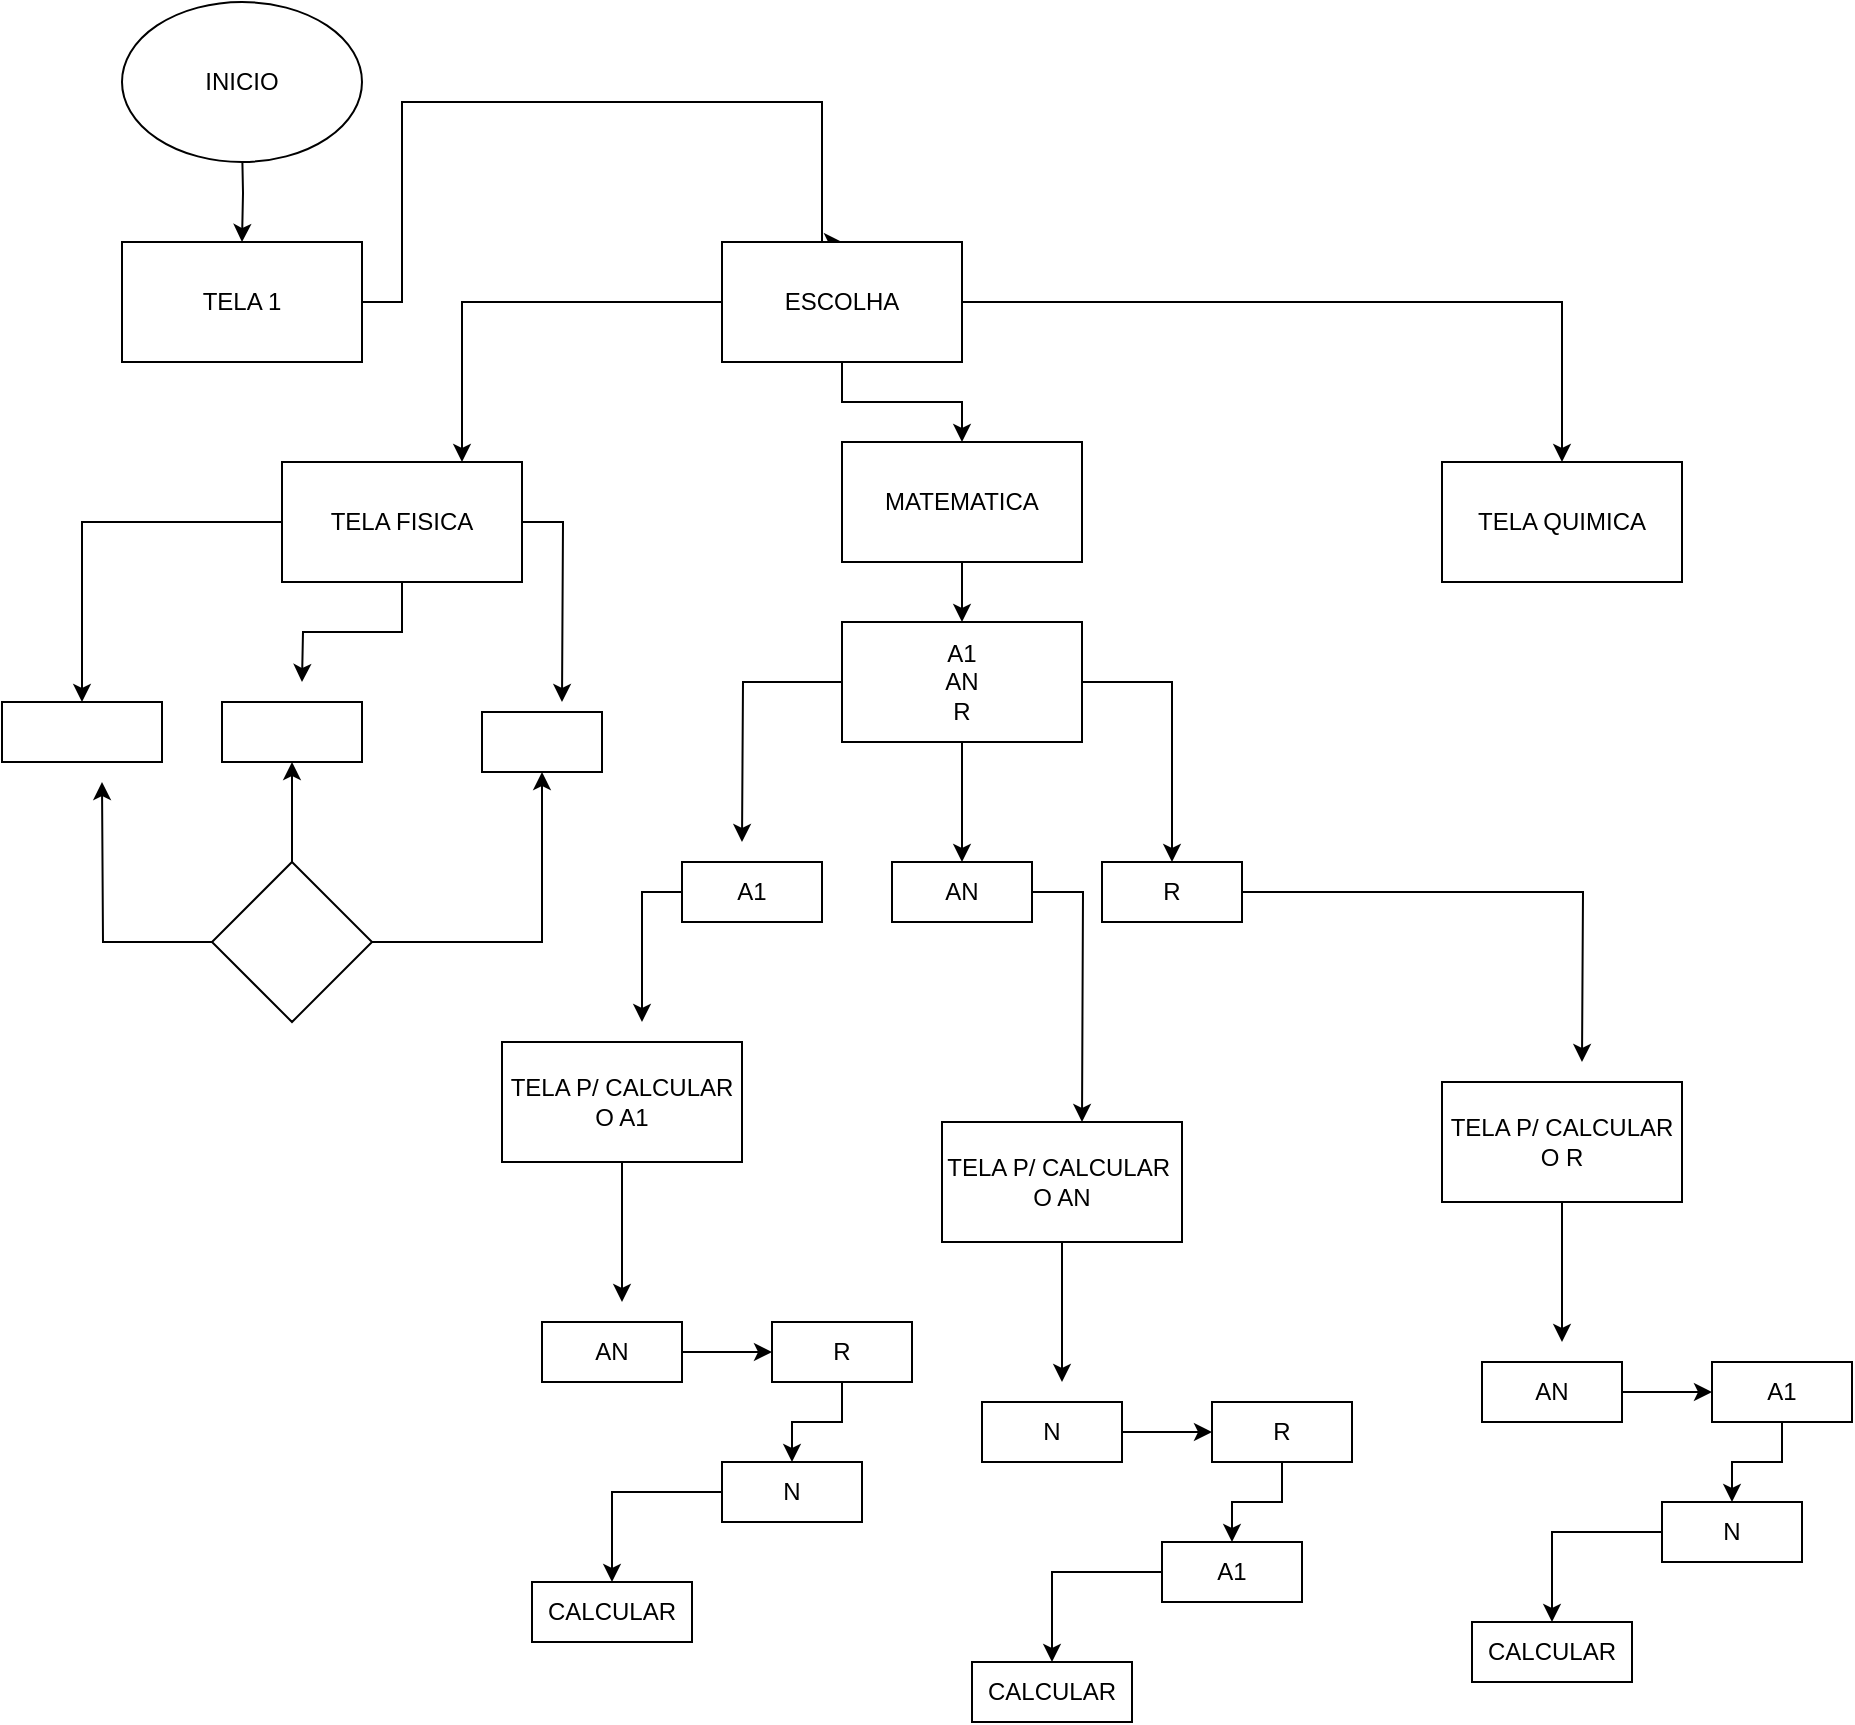 <mxfile version="22.1.0" type="github">
  <diagram name="Página-1" id="5s9Gq-krAK9BcM5YJaVG">
    <mxGraphModel dx="1985" dy="612" grid="1" gridSize="10" guides="1" tooltips="1" connect="1" arrows="1" fold="1" page="1" pageScale="1" pageWidth="827" pageHeight="1169" math="0" shadow="0">
      <root>
        <mxCell id="0" />
        <mxCell id="1" parent="0" />
        <mxCell id="2KAfMyDs_t2Mga4Ne8DI-3" value="" style="edgeStyle=orthogonalEdgeStyle;rounded=0;orthogonalLoop=1;jettySize=auto;html=1;" parent="1" target="2KAfMyDs_t2Mga4Ne8DI-2" edge="1">
          <mxGeometry relative="1" as="geometry">
            <mxPoint x="80" y="80" as="sourcePoint" />
          </mxGeometry>
        </mxCell>
        <mxCell id="2KAfMyDs_t2Mga4Ne8DI-25" style="edgeStyle=orthogonalEdgeStyle;rounded=0;orthogonalLoop=1;jettySize=auto;html=1;entryX=0.5;entryY=0;entryDx=0;entryDy=0;" parent="1" source="2KAfMyDs_t2Mga4Ne8DI-2" target="2KAfMyDs_t2Mga4Ne8DI-13" edge="1">
          <mxGeometry relative="1" as="geometry">
            <mxPoint x="160" y="60" as="targetPoint" />
            <Array as="points">
              <mxPoint x="160" y="160" />
              <mxPoint x="160" y="60" />
              <mxPoint x="370" y="60" />
              <mxPoint x="370" y="130" />
            </Array>
          </mxGeometry>
        </mxCell>
        <mxCell id="2KAfMyDs_t2Mga4Ne8DI-2" value="TELA 1" style="rounded=0;whiteSpace=wrap;html=1;" parent="1" vertex="1">
          <mxGeometry x="20" y="130" width="120" height="60" as="geometry" />
        </mxCell>
        <mxCell id="mUJ-W8CH7lGja5OmorQU-2" value="" style="edgeStyle=orthogonalEdgeStyle;rounded=0;orthogonalLoop=1;jettySize=auto;html=1;" parent="1" source="2KAfMyDs_t2Mga4Ne8DI-9" edge="1">
          <mxGeometry relative="1" as="geometry">
            <mxPoint x="110" y="350" as="targetPoint" />
          </mxGeometry>
        </mxCell>
        <mxCell id="mUJ-W8CH7lGja5OmorQU-4" value="" style="edgeStyle=orthogonalEdgeStyle;rounded=0;orthogonalLoop=1;jettySize=auto;html=1;" parent="1" source="2KAfMyDs_t2Mga4Ne8DI-9" target="mUJ-W8CH7lGja5OmorQU-3" edge="1">
          <mxGeometry relative="1" as="geometry" />
        </mxCell>
        <mxCell id="mUJ-W8CH7lGja5OmorQU-15" style="edgeStyle=orthogonalEdgeStyle;rounded=0;orthogonalLoop=1;jettySize=auto;html=1;" parent="1" source="2KAfMyDs_t2Mga4Ne8DI-9" edge="1">
          <mxGeometry relative="1" as="geometry">
            <mxPoint x="240" y="360" as="targetPoint" />
          </mxGeometry>
        </mxCell>
        <mxCell id="2KAfMyDs_t2Mga4Ne8DI-9" value="TELA FISICA" style="rounded=0;whiteSpace=wrap;html=1;" parent="1" vertex="1">
          <mxGeometry x="100" y="240" width="120" height="60" as="geometry" />
        </mxCell>
        <mxCell id="2KAfMyDs_t2Mga4Ne8DI-16" value="" style="edgeStyle=orthogonalEdgeStyle;rounded=0;orthogonalLoop=1;jettySize=auto;html=1;" parent="1" source="2KAfMyDs_t2Mga4Ne8DI-13" target="2KAfMyDs_t2Mga4Ne8DI-15" edge="1">
          <mxGeometry relative="1" as="geometry" />
        </mxCell>
        <mxCell id="2KAfMyDs_t2Mga4Ne8DI-21" value="" style="edgeStyle=orthogonalEdgeStyle;rounded=0;orthogonalLoop=1;jettySize=auto;html=1;" parent="1" source="2KAfMyDs_t2Mga4Ne8DI-13" target="2KAfMyDs_t2Mga4Ne8DI-20" edge="1">
          <mxGeometry relative="1" as="geometry" />
        </mxCell>
        <mxCell id="2KAfMyDs_t2Mga4Ne8DI-26" style="edgeStyle=orthogonalEdgeStyle;rounded=0;orthogonalLoop=1;jettySize=auto;html=1;entryX=0.75;entryY=0;entryDx=0;entryDy=0;" parent="1" source="2KAfMyDs_t2Mga4Ne8DI-13" target="2KAfMyDs_t2Mga4Ne8DI-9" edge="1">
          <mxGeometry relative="1" as="geometry" />
        </mxCell>
        <mxCell id="2KAfMyDs_t2Mga4Ne8DI-13" value="ESCOLHA" style="rounded=0;whiteSpace=wrap;html=1;" parent="1" vertex="1">
          <mxGeometry x="320" y="130" width="120" height="60" as="geometry" />
        </mxCell>
        <mxCell id="2KAfMyDs_t2Mga4Ne8DI-15" value="TELA QUIMICA" style="whiteSpace=wrap;html=1;rounded=0;" parent="1" vertex="1">
          <mxGeometry x="680" y="240" width="120" height="60" as="geometry" />
        </mxCell>
        <mxCell id="2KAfMyDs_t2Mga4Ne8DI-28" value="" style="edgeStyle=orthogonalEdgeStyle;rounded=0;orthogonalLoop=1;jettySize=auto;html=1;" parent="1" source="2KAfMyDs_t2Mga4Ne8DI-20" target="2KAfMyDs_t2Mga4Ne8DI-27" edge="1">
          <mxGeometry relative="1" as="geometry" />
        </mxCell>
        <mxCell id="2KAfMyDs_t2Mga4Ne8DI-20" value="MATEMATICA" style="rounded=0;whiteSpace=wrap;html=1;" parent="1" vertex="1">
          <mxGeometry x="380" y="230" width="120" height="60" as="geometry" />
        </mxCell>
        <mxCell id="2KAfMyDs_t2Mga4Ne8DI-24" value="INICIO" style="ellipse;whiteSpace=wrap;html=1;" parent="1" vertex="1">
          <mxGeometry x="20" y="10" width="120" height="80" as="geometry" />
        </mxCell>
        <mxCell id="5aIwlnmlI-dHs6RW7xrG-16" value="" style="edgeStyle=orthogonalEdgeStyle;rounded=0;orthogonalLoop=1;jettySize=auto;html=1;" edge="1" parent="1" source="2KAfMyDs_t2Mga4Ne8DI-27" target="5aIwlnmlI-dHs6RW7xrG-15">
          <mxGeometry relative="1" as="geometry" />
        </mxCell>
        <mxCell id="5aIwlnmlI-dHs6RW7xrG-21" style="edgeStyle=orthogonalEdgeStyle;rounded=0;orthogonalLoop=1;jettySize=auto;html=1;entryX=0.5;entryY=0;entryDx=0;entryDy=0;" edge="1" parent="1" source="2KAfMyDs_t2Mga4Ne8DI-27" target="5aIwlnmlI-dHs6RW7xrG-18">
          <mxGeometry relative="1" as="geometry" />
        </mxCell>
        <mxCell id="5aIwlnmlI-dHs6RW7xrG-23" style="edgeStyle=orthogonalEdgeStyle;rounded=0;orthogonalLoop=1;jettySize=auto;html=1;" edge="1" parent="1" source="2KAfMyDs_t2Mga4Ne8DI-27">
          <mxGeometry relative="1" as="geometry">
            <mxPoint x="330" y="430" as="targetPoint" />
          </mxGeometry>
        </mxCell>
        <mxCell id="2KAfMyDs_t2Mga4Ne8DI-27" value="A1&lt;br&gt;AN&lt;br&gt;R" style="whiteSpace=wrap;html=1;rounded=0;" parent="1" vertex="1">
          <mxGeometry x="380" y="320" width="120" height="60" as="geometry" />
        </mxCell>
        <mxCell id="mUJ-W8CH7lGja5OmorQU-3" value="" style="whiteSpace=wrap;html=1;rounded=0;" parent="1" vertex="1">
          <mxGeometry x="-40" y="360" width="80" height="30" as="geometry" />
        </mxCell>
        <mxCell id="mUJ-W8CH7lGja5OmorQU-7" value="" style="rounded=0;whiteSpace=wrap;html=1;" parent="1" vertex="1">
          <mxGeometry x="70" y="360" width="70" height="30" as="geometry" />
        </mxCell>
        <mxCell id="mUJ-W8CH7lGja5OmorQU-8" value="" style="rounded=0;whiteSpace=wrap;html=1;" parent="1" vertex="1">
          <mxGeometry x="200" y="365" width="60" height="30" as="geometry" />
        </mxCell>
        <mxCell id="mUJ-W8CH7lGja5OmorQU-12" style="edgeStyle=orthogonalEdgeStyle;rounded=0;orthogonalLoop=1;jettySize=auto;html=1;" parent="1" source="mUJ-W8CH7lGja5OmorQU-10" edge="1">
          <mxGeometry relative="1" as="geometry">
            <mxPoint x="10" y="400" as="targetPoint" />
          </mxGeometry>
        </mxCell>
        <mxCell id="mUJ-W8CH7lGja5OmorQU-13" value="" style="edgeStyle=orthogonalEdgeStyle;rounded=0;orthogonalLoop=1;jettySize=auto;html=1;" parent="1" source="mUJ-W8CH7lGja5OmorQU-10" target="mUJ-W8CH7lGja5OmorQU-7" edge="1">
          <mxGeometry relative="1" as="geometry" />
        </mxCell>
        <mxCell id="mUJ-W8CH7lGja5OmorQU-14" style="edgeStyle=orthogonalEdgeStyle;rounded=0;orthogonalLoop=1;jettySize=auto;html=1;entryX=0.5;entryY=1;entryDx=0;entryDy=0;" parent="1" source="mUJ-W8CH7lGja5OmorQU-10" target="mUJ-W8CH7lGja5OmorQU-8" edge="1">
          <mxGeometry relative="1" as="geometry">
            <mxPoint x="190" y="470" as="targetPoint" />
          </mxGeometry>
        </mxCell>
        <mxCell id="mUJ-W8CH7lGja5OmorQU-10" value="" style="rhombus;whiteSpace=wrap;html=1;" parent="1" vertex="1">
          <mxGeometry x="65" y="440" width="80" height="80" as="geometry" />
        </mxCell>
        <mxCell id="5aIwlnmlI-dHs6RW7xrG-39" style="edgeStyle=orthogonalEdgeStyle;rounded=0;orthogonalLoop=1;jettySize=auto;html=1;" edge="1" parent="1" source="5aIwlnmlI-dHs6RW7xrG-15">
          <mxGeometry relative="1" as="geometry">
            <mxPoint x="500" y="570" as="targetPoint" />
          </mxGeometry>
        </mxCell>
        <mxCell id="5aIwlnmlI-dHs6RW7xrG-15" value="AN" style="whiteSpace=wrap;html=1;rounded=0;" vertex="1" parent="1">
          <mxGeometry x="405" y="440" width="70" height="30" as="geometry" />
        </mxCell>
        <mxCell id="5aIwlnmlI-dHs6RW7xrG-38" style="edgeStyle=orthogonalEdgeStyle;rounded=0;orthogonalLoop=1;jettySize=auto;html=1;" edge="1" parent="1" source="5aIwlnmlI-dHs6RW7xrG-17">
          <mxGeometry relative="1" as="geometry">
            <mxPoint x="280" y="520" as="targetPoint" />
          </mxGeometry>
        </mxCell>
        <mxCell id="5aIwlnmlI-dHs6RW7xrG-17" value="A1" style="whiteSpace=wrap;html=1;rounded=0;" vertex="1" parent="1">
          <mxGeometry x="300" y="440" width="70" height="30" as="geometry" />
        </mxCell>
        <mxCell id="5aIwlnmlI-dHs6RW7xrG-58" style="edgeStyle=orthogonalEdgeStyle;rounded=0;orthogonalLoop=1;jettySize=auto;html=1;" edge="1" parent="1" source="5aIwlnmlI-dHs6RW7xrG-18">
          <mxGeometry relative="1" as="geometry">
            <mxPoint x="750.0" y="540" as="targetPoint" />
          </mxGeometry>
        </mxCell>
        <mxCell id="5aIwlnmlI-dHs6RW7xrG-18" value="R" style="whiteSpace=wrap;html=1;rounded=0;" vertex="1" parent="1">
          <mxGeometry x="510" y="440" width="70" height="30" as="geometry" />
        </mxCell>
        <mxCell id="5aIwlnmlI-dHs6RW7xrG-35" style="edgeStyle=orthogonalEdgeStyle;rounded=0;orthogonalLoop=1;jettySize=auto;html=1;" edge="1" parent="1" source="5aIwlnmlI-dHs6RW7xrG-25">
          <mxGeometry relative="1" as="geometry">
            <mxPoint x="270" y="660" as="targetPoint" />
          </mxGeometry>
        </mxCell>
        <mxCell id="5aIwlnmlI-dHs6RW7xrG-25" value="TELA P/ CALCULAR O A1" style="rounded=0;whiteSpace=wrap;html=1;" vertex="1" parent="1">
          <mxGeometry x="210" y="530" width="120" height="60" as="geometry" />
        </mxCell>
        <mxCell id="5aIwlnmlI-dHs6RW7xrG-33" style="edgeStyle=orthogonalEdgeStyle;rounded=0;orthogonalLoop=1;jettySize=auto;html=1;" edge="1" parent="1" source="5aIwlnmlI-dHs6RW7xrG-27" target="5aIwlnmlI-dHs6RW7xrG-34">
          <mxGeometry relative="1" as="geometry">
            <mxPoint x="290" y="780" as="targetPoint" />
          </mxGeometry>
        </mxCell>
        <mxCell id="5aIwlnmlI-dHs6RW7xrG-27" value="N" style="whiteSpace=wrap;html=1;rounded=0;" vertex="1" parent="1">
          <mxGeometry x="320" y="740" width="70" height="30" as="geometry" />
        </mxCell>
        <mxCell id="5aIwlnmlI-dHs6RW7xrG-37" value="" style="edgeStyle=orthogonalEdgeStyle;rounded=0;orthogonalLoop=1;jettySize=auto;html=1;" edge="1" parent="1" source="5aIwlnmlI-dHs6RW7xrG-29" target="5aIwlnmlI-dHs6RW7xrG-27">
          <mxGeometry relative="1" as="geometry" />
        </mxCell>
        <mxCell id="5aIwlnmlI-dHs6RW7xrG-29" value="R" style="whiteSpace=wrap;html=1;rounded=0;" vertex="1" parent="1">
          <mxGeometry x="345" y="670" width="70" height="30" as="geometry" />
        </mxCell>
        <mxCell id="5aIwlnmlI-dHs6RW7xrG-31" value="" style="edgeStyle=orthogonalEdgeStyle;rounded=0;orthogonalLoop=1;jettySize=auto;html=1;" edge="1" parent="1" source="5aIwlnmlI-dHs6RW7xrG-30" target="5aIwlnmlI-dHs6RW7xrG-29">
          <mxGeometry relative="1" as="geometry" />
        </mxCell>
        <mxCell id="5aIwlnmlI-dHs6RW7xrG-30" value="AN" style="whiteSpace=wrap;html=1;rounded=0;" vertex="1" parent="1">
          <mxGeometry x="230" y="670" width="70" height="30" as="geometry" />
        </mxCell>
        <mxCell id="5aIwlnmlI-dHs6RW7xrG-34" value="CALCULAR" style="rounded=0;whiteSpace=wrap;html=1;" vertex="1" parent="1">
          <mxGeometry x="225" y="800" width="80" height="30" as="geometry" />
        </mxCell>
        <mxCell id="5aIwlnmlI-dHs6RW7xrG-49" style="edgeStyle=orthogonalEdgeStyle;rounded=0;orthogonalLoop=1;jettySize=auto;html=1;" edge="1" parent="1" source="5aIwlnmlI-dHs6RW7xrG-50">
          <mxGeometry relative="1" as="geometry">
            <mxPoint x="490" y="700" as="targetPoint" />
          </mxGeometry>
        </mxCell>
        <mxCell id="5aIwlnmlI-dHs6RW7xrG-50" value="TELA P/ CALCULAR&amp;nbsp;&lt;br&gt;O AN" style="rounded=0;whiteSpace=wrap;html=1;" vertex="1" parent="1">
          <mxGeometry x="430" y="570" width="120" height="60" as="geometry" />
        </mxCell>
        <mxCell id="5aIwlnmlI-dHs6RW7xrG-51" style="edgeStyle=orthogonalEdgeStyle;rounded=0;orthogonalLoop=1;jettySize=auto;html=1;" edge="1" parent="1" source="5aIwlnmlI-dHs6RW7xrG-52" target="5aIwlnmlI-dHs6RW7xrG-57">
          <mxGeometry relative="1" as="geometry">
            <mxPoint x="510" y="820" as="targetPoint" />
          </mxGeometry>
        </mxCell>
        <mxCell id="5aIwlnmlI-dHs6RW7xrG-52" value="A1" style="whiteSpace=wrap;html=1;rounded=0;" vertex="1" parent="1">
          <mxGeometry x="540" y="780" width="70" height="30" as="geometry" />
        </mxCell>
        <mxCell id="5aIwlnmlI-dHs6RW7xrG-53" value="" style="edgeStyle=orthogonalEdgeStyle;rounded=0;orthogonalLoop=1;jettySize=auto;html=1;" edge="1" parent="1" source="5aIwlnmlI-dHs6RW7xrG-54" target="5aIwlnmlI-dHs6RW7xrG-52">
          <mxGeometry relative="1" as="geometry" />
        </mxCell>
        <mxCell id="5aIwlnmlI-dHs6RW7xrG-54" value="R" style="whiteSpace=wrap;html=1;rounded=0;" vertex="1" parent="1">
          <mxGeometry x="565" y="710" width="70" height="30" as="geometry" />
        </mxCell>
        <mxCell id="5aIwlnmlI-dHs6RW7xrG-55" value="" style="edgeStyle=orthogonalEdgeStyle;rounded=0;orthogonalLoop=1;jettySize=auto;html=1;" edge="1" parent="1" source="5aIwlnmlI-dHs6RW7xrG-56" target="5aIwlnmlI-dHs6RW7xrG-54">
          <mxGeometry relative="1" as="geometry" />
        </mxCell>
        <mxCell id="5aIwlnmlI-dHs6RW7xrG-56" value="N" style="whiteSpace=wrap;html=1;rounded=0;" vertex="1" parent="1">
          <mxGeometry x="450" y="710" width="70" height="30" as="geometry" />
        </mxCell>
        <mxCell id="5aIwlnmlI-dHs6RW7xrG-57" value="CALCULAR" style="rounded=0;whiteSpace=wrap;html=1;" vertex="1" parent="1">
          <mxGeometry x="445" y="840" width="80" height="30" as="geometry" />
        </mxCell>
        <mxCell id="5aIwlnmlI-dHs6RW7xrG-68" style="edgeStyle=orthogonalEdgeStyle;rounded=0;orthogonalLoop=1;jettySize=auto;html=1;" edge="1" parent="1" source="5aIwlnmlI-dHs6RW7xrG-69">
          <mxGeometry relative="1" as="geometry">
            <mxPoint x="740" y="680" as="targetPoint" />
          </mxGeometry>
        </mxCell>
        <mxCell id="5aIwlnmlI-dHs6RW7xrG-69" value="TELA P/ CALCULAR O R" style="rounded=0;whiteSpace=wrap;html=1;" vertex="1" parent="1">
          <mxGeometry x="680" y="550" width="120" height="60" as="geometry" />
        </mxCell>
        <mxCell id="5aIwlnmlI-dHs6RW7xrG-70" style="edgeStyle=orthogonalEdgeStyle;rounded=0;orthogonalLoop=1;jettySize=auto;html=1;" edge="1" parent="1" source="5aIwlnmlI-dHs6RW7xrG-71" target="5aIwlnmlI-dHs6RW7xrG-76">
          <mxGeometry relative="1" as="geometry">
            <mxPoint x="760" y="800" as="targetPoint" />
          </mxGeometry>
        </mxCell>
        <mxCell id="5aIwlnmlI-dHs6RW7xrG-71" value="N" style="whiteSpace=wrap;html=1;rounded=0;" vertex="1" parent="1">
          <mxGeometry x="790" y="760" width="70" height="30" as="geometry" />
        </mxCell>
        <mxCell id="5aIwlnmlI-dHs6RW7xrG-72" value="" style="edgeStyle=orthogonalEdgeStyle;rounded=0;orthogonalLoop=1;jettySize=auto;html=1;" edge="1" parent="1" source="5aIwlnmlI-dHs6RW7xrG-73" target="5aIwlnmlI-dHs6RW7xrG-71">
          <mxGeometry relative="1" as="geometry" />
        </mxCell>
        <mxCell id="5aIwlnmlI-dHs6RW7xrG-73" value="A1" style="whiteSpace=wrap;html=1;rounded=0;" vertex="1" parent="1">
          <mxGeometry x="815" y="690" width="70" height="30" as="geometry" />
        </mxCell>
        <mxCell id="5aIwlnmlI-dHs6RW7xrG-74" value="" style="edgeStyle=orthogonalEdgeStyle;rounded=0;orthogonalLoop=1;jettySize=auto;html=1;" edge="1" parent="1" source="5aIwlnmlI-dHs6RW7xrG-75" target="5aIwlnmlI-dHs6RW7xrG-73">
          <mxGeometry relative="1" as="geometry" />
        </mxCell>
        <mxCell id="5aIwlnmlI-dHs6RW7xrG-75" value="AN" style="whiteSpace=wrap;html=1;rounded=0;" vertex="1" parent="1">
          <mxGeometry x="700" y="690" width="70" height="30" as="geometry" />
        </mxCell>
        <mxCell id="5aIwlnmlI-dHs6RW7xrG-76" value="CALCULAR" style="rounded=0;whiteSpace=wrap;html=1;" vertex="1" parent="1">
          <mxGeometry x="695" y="820" width="80" height="30" as="geometry" />
        </mxCell>
      </root>
    </mxGraphModel>
  </diagram>
</mxfile>
